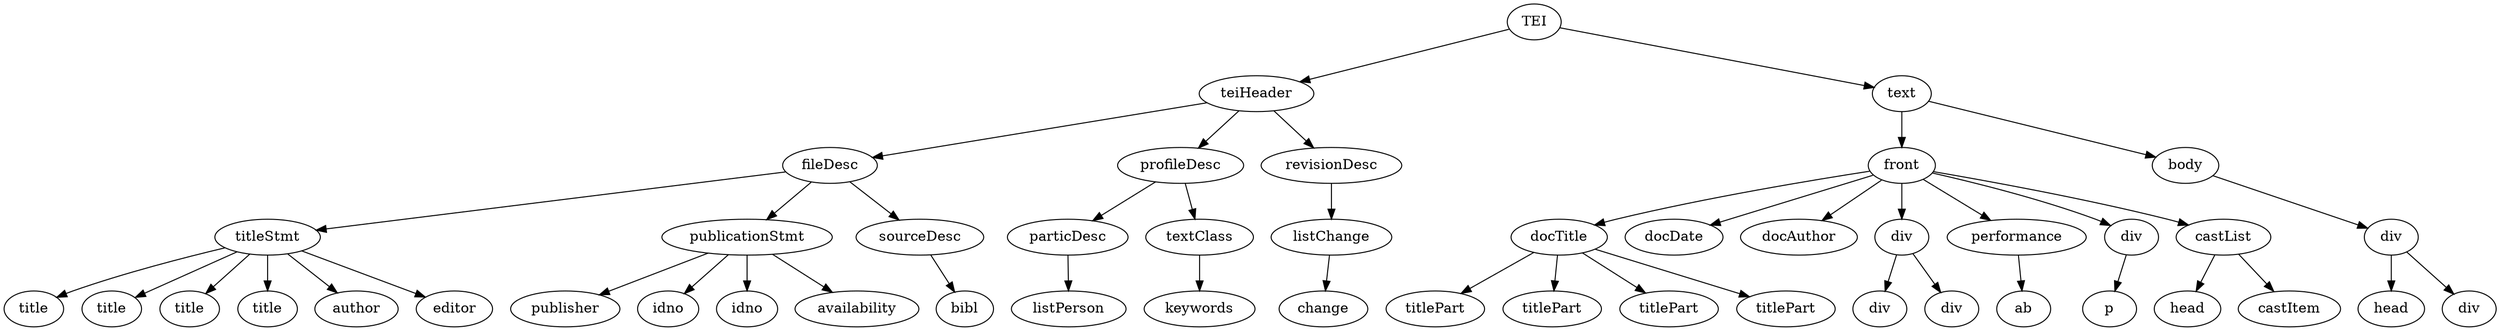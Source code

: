 digraph Tree {
	"t0" [label = "TEI"];
	"t1" [label = "teiHeader"];
	"t2" [label = "fileDesc"];
	"t3" [label = "titleStmt"];
	"t4" [label = "title"];
	"t5" [label = "title"];
	"t6" [label = "title"];
	"t7" [label = "title"];
	"t8" [label = "author"];
	"t9" [label = "editor"];
	"t10" [label = "publicationStmt"];
	"t11" [label = "publisher"];
	"t12" [label = "idno"];
	"t13" [label = "idno"];
	"t14" [label = "availability"];
	"t15" [label = "sourceDesc"];
	"t16" [label = "bibl"];
	"t17" [label = "profileDesc"];
	"t18" [label = "particDesc"];
	"t19" [label = "listPerson"];
	"t20" [label = "textClass"];
	"t21" [label = "keywords"];
	"t22" [label = "revisionDesc"];
	"t23" [label = "listChange"];
	"t24" [label = "change"];
	"t25" [label = "text"];
	"t26" [label = "front"];
	"t27" [label = "docTitle"];
	"t28" [label = "titlePart"];
	"t29" [label = "titlePart"];
	"t30" [label = "titlePart"];
	"t31" [label = "titlePart"];
	"t32" [label = "docDate"];
	"t33" [label = "docAuthor"];
	"t34" [label = "div"];
	"t35" [label = "div"];
	"t36" [label = "div"];
	"t37" [label = "performance"];
	"t38" [label = "ab"];
	"t39" [label = "div"];
	"t40" [label = "p"];
	"t41" [label = "castList"];
	"t42" [label = "head"];
	"t43" [label = "castItem"];
	"t44" [label = "body"];
	"t45" [label = "div"];
	"t46" [label = "head"];
	"t47" [label = "div"];
	"t0" -> "t1";
	"t1" -> "t2";
	"t2" -> "t3";
	"t3" -> "t4";
	"t3" -> "t5";
	"t3" -> "t6";
	"t3" -> "t7";
	"t3" -> "t8";
	"t3" -> "t9";
	"t2" -> "t10";
	"t10" -> "t11";
	"t10" -> "t12";
	"t10" -> "t13";
	"t10" -> "t14";
	"t2" -> "t15";
	"t15" -> "t16";
	"t1" -> "t17";
	"t17" -> "t18";
	"t18" -> "t19";
	"t17" -> "t20";
	"t20" -> "t21";
	"t1" -> "t22";
	"t22" -> "t23";
	"t23" -> "t24";
	"t0" -> "t25";
	"t25" -> "t26";
	"t26" -> "t27";
	"t27" -> "t28";
	"t27" -> "t29";
	"t27" -> "t30";
	"t27" -> "t31";
	"t26" -> "t32";
	"t26" -> "t33";
	"t26" -> "t34";
	"t34" -> "t35";
	"t34" -> "t36";
	"t26" -> "t37";
	"t37" -> "t38";
	"t26" -> "t39";
	"t39" -> "t40";
	"t26" -> "t41";
	"t41" -> "t42";
	"t41" -> "t43";
	"t25" -> "t44";
	"t44" -> "t45";
	"t45" -> "t46";
	"t45" -> "t47";
}
